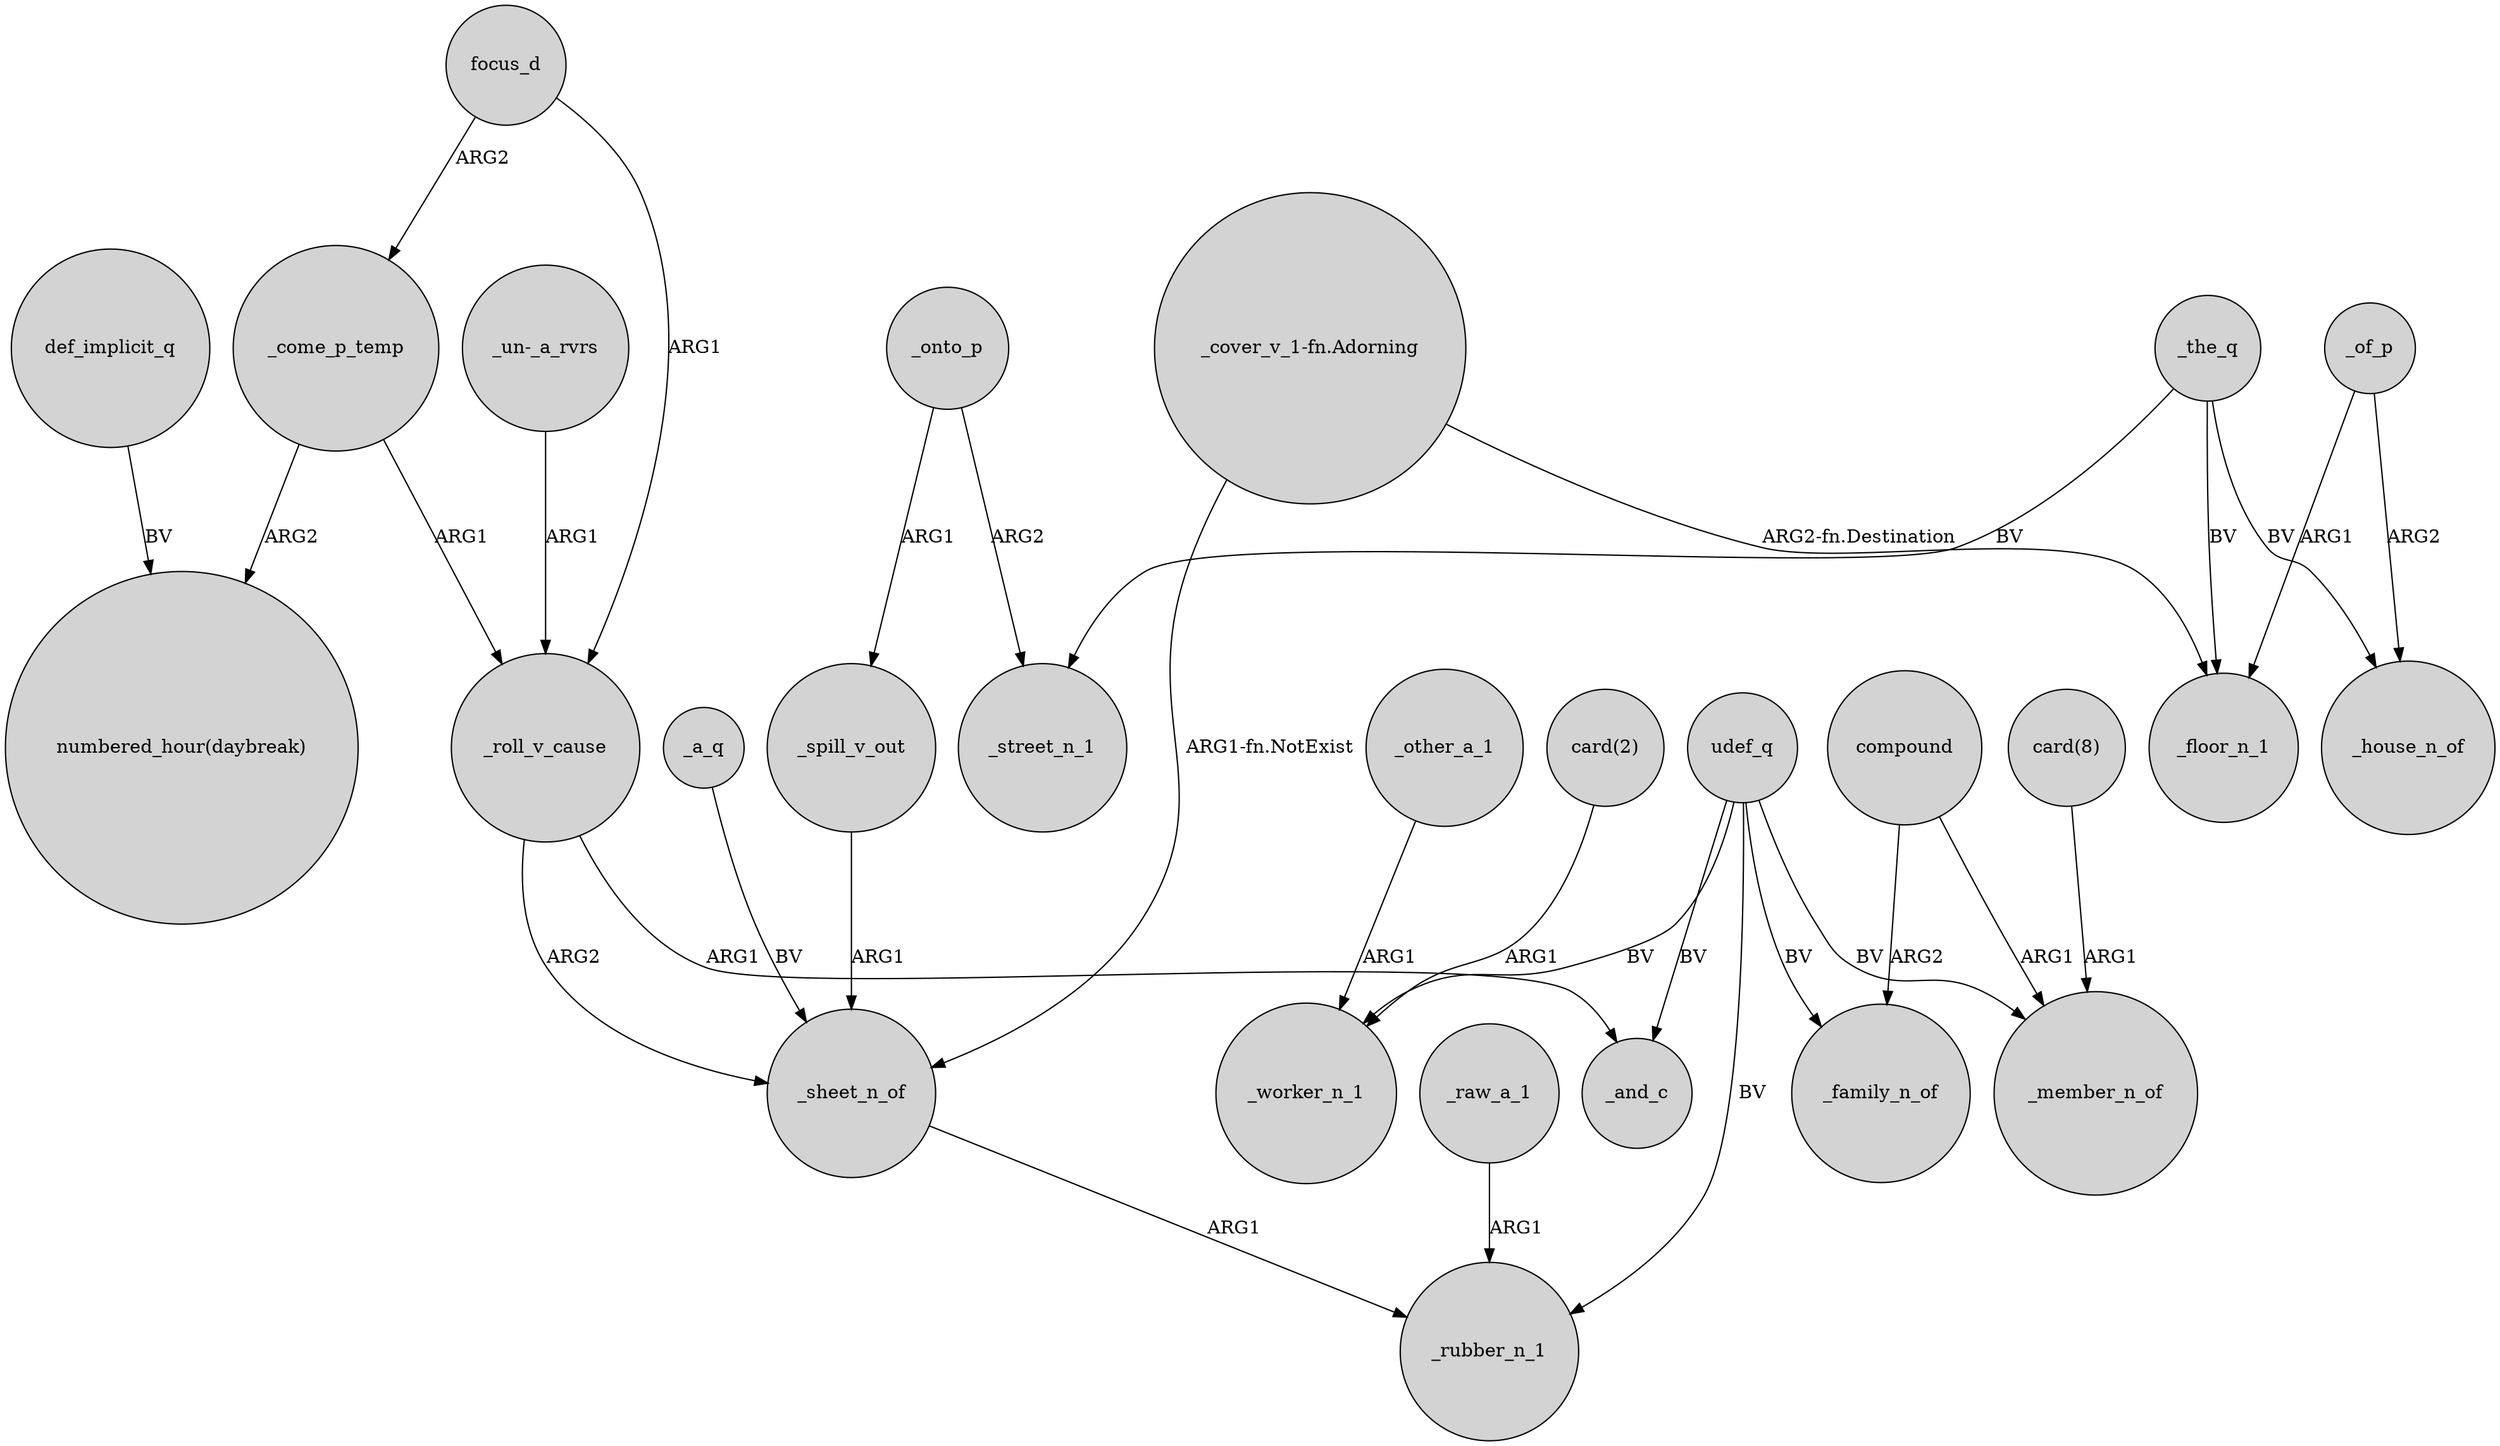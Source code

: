 digraph {
	node [shape=circle style=filled]
	def_implicit_q -> "numbered_hour(daybreak)" [label=BV]
	_roll_v_cause -> _sheet_n_of [label=ARG2]
	_the_q -> _house_n_of [label=BV]
	_spill_v_out -> _sheet_n_of [label=ARG1]
	_of_p -> _floor_n_1 [label=ARG1]
	_come_p_temp -> _roll_v_cause [label=ARG1]
	udef_q -> _worker_n_1 [label=BV]
	udef_q -> _rubber_n_1 [label=BV]
	compound -> _family_n_of [label=ARG2]
	_onto_p -> _spill_v_out [label=ARG1]
	_come_p_temp -> "numbered_hour(daybreak)" [label=ARG2]
	_onto_p -> _street_n_1 [label=ARG2]
	"card(8)" -> _member_n_of [label=ARG1]
	focus_d -> _roll_v_cause [label=ARG1]
	"_cover_v_1-fn.Adorning" -> _floor_n_1 [label="ARG2-fn.Destination"]
	_a_q -> _sheet_n_of [label=BV]
	_the_q -> _floor_n_1 [label=BV]
	_the_q -> _street_n_1 [label=BV]
	_roll_v_cause -> _and_c [label=ARG1]
	_raw_a_1 -> _rubber_n_1 [label=ARG1]
	udef_q -> _member_n_of [label=BV]
	_sheet_n_of -> _rubber_n_1 [label=ARG1]
	"_cover_v_1-fn.Adorning" -> _sheet_n_of [label="ARG1-fn.NotExist"]
	focus_d -> _come_p_temp [label=ARG2]
	_other_a_1 -> _worker_n_1 [label=ARG1]
	"_un-_a_rvrs" -> _roll_v_cause [label=ARG1]
	"card(2)" -> _worker_n_1 [label=ARG1]
	udef_q -> _family_n_of [label=BV]
	udef_q -> _and_c [label=BV]
	_of_p -> _house_n_of [label=ARG2]
	compound -> _member_n_of [label=ARG1]
}
